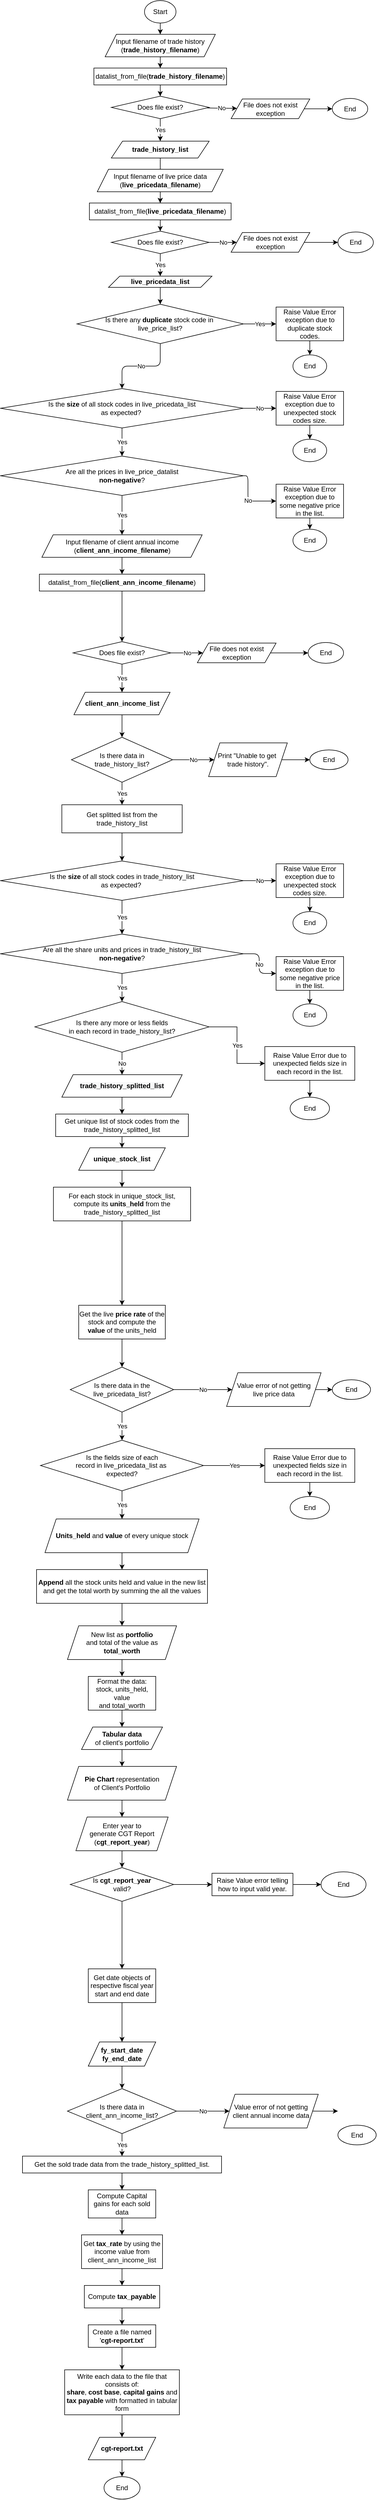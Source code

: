<mxfile version="14.1.9" type="device"><diagram id="C5RBs43oDa-KdzZeNtuy" name="Page-1"><mxGraphModel dx="1038" dy="588" grid="1" gridSize="10" guides="1" tooltips="1" connect="1" arrows="1" fold="1" page="1" pageScale="1" pageWidth="827" pageHeight="1169" math="0" shadow="0"><root><mxCell id="WIyWlLk6GJQsqaUBKTNV-0"/><mxCell id="WIyWlLk6GJQsqaUBKTNV-1" parent="WIyWlLk6GJQsqaUBKTNV-0"/><mxCell id="fbkgNtkCZdpVVK0qftNq-6" value="" style="edgeStyle=orthogonalEdgeStyle;rounded=0;orthogonalLoop=1;jettySize=auto;html=1;" edge="1" parent="WIyWlLk6GJQsqaUBKTNV-1" source="fbkgNtkCZdpVVK0qftNq-0" target="fbkgNtkCZdpVVK0qftNq-4"><mxGeometry relative="1" as="geometry"/></mxCell><mxCell id="fbkgNtkCZdpVVK0qftNq-0" value="Start" style="ellipse;whiteSpace=wrap;html=1;" vertex="1" parent="WIyWlLk6GJQsqaUBKTNV-1"><mxGeometry x="356" y="80" width="56" height="40" as="geometry"/></mxCell><mxCell id="fbkgNtkCZdpVVK0qftNq-8" value="" style="edgeStyle=orthogonalEdgeStyle;rounded=0;orthogonalLoop=1;jettySize=auto;html=1;" edge="1" parent="WIyWlLk6GJQsqaUBKTNV-1" source="fbkgNtkCZdpVVK0qftNq-4" target="fbkgNtkCZdpVVK0qftNq-7"><mxGeometry relative="1" as="geometry"/></mxCell><mxCell id="fbkgNtkCZdpVVK0qftNq-4" value="Input filename of trade history (&lt;b&gt;trade_history_filename&lt;/b&gt;)" style="shape=parallelogram;perimeter=parallelogramPerimeter;whiteSpace=wrap;html=1;fixedSize=1;" vertex="1" parent="WIyWlLk6GJQsqaUBKTNV-1"><mxGeometry x="286" y="140" width="196" height="40" as="geometry"/></mxCell><mxCell id="fbkgNtkCZdpVVK0qftNq-10" value="" style="edgeStyle=orthogonalEdgeStyle;rounded=0;orthogonalLoop=1;jettySize=auto;html=1;" edge="1" parent="WIyWlLk6GJQsqaUBKTNV-1" source="fbkgNtkCZdpVVK0qftNq-7" target="fbkgNtkCZdpVVK0qftNq-9"><mxGeometry relative="1" as="geometry"/></mxCell><mxCell id="fbkgNtkCZdpVVK0qftNq-7" value="datalist_from_file(&lt;b&gt;trade_history_filename&lt;/b&gt;)" style="rounded=0;whiteSpace=wrap;html=1;" vertex="1" parent="WIyWlLk6GJQsqaUBKTNV-1"><mxGeometry x="266" y="200" width="236" height="30" as="geometry"/></mxCell><mxCell id="fbkgNtkCZdpVVK0qftNq-9" value="Does file exist?" style="rhombus;whiteSpace=wrap;html=1;" vertex="1" parent="WIyWlLk6GJQsqaUBKTNV-1"><mxGeometry x="297" y="250" width="174" height="40" as="geometry"/></mxCell><mxCell id="fbkgNtkCZdpVVK0qftNq-12" value="Yes" style="endArrow=classic;html=1;entryX=0.5;entryY=0;entryDx=0;entryDy=0;" edge="1" parent="WIyWlLk6GJQsqaUBKTNV-1" source="fbkgNtkCZdpVVK0qftNq-9" target="fbkgNtkCZdpVVK0qftNq-13"><mxGeometry width="50" height="50" relative="1" as="geometry"><mxPoint x="384" y="340" as="sourcePoint"/><mxPoint x="384" y="330" as="targetPoint"/></mxGeometry></mxCell><mxCell id="fbkgNtkCZdpVVK0qftNq-32" value="" style="edgeStyle=orthogonalEdgeStyle;rounded=0;orthogonalLoop=1;jettySize=auto;html=1;" edge="1" parent="WIyWlLk6GJQsqaUBKTNV-1" source="fbkgNtkCZdpVVK0qftNq-13" target="fbkgNtkCZdpVVK0qftNq-21"><mxGeometry relative="1" as="geometry"/></mxCell><mxCell id="fbkgNtkCZdpVVK0qftNq-13" value="&lt;b&gt;trade_history_list&lt;/b&gt;" style="shape=parallelogram;perimeter=parallelogramPerimeter;whiteSpace=wrap;html=1;fixedSize=1;" vertex="1" parent="WIyWlLk6GJQsqaUBKTNV-1"><mxGeometry x="297" y="330" width="174" height="30" as="geometry"/></mxCell><mxCell id="fbkgNtkCZdpVVK0qftNq-14" value="No" style="endArrow=classic;html=1;" edge="1" parent="WIyWlLk6GJQsqaUBKTNV-1" source="fbkgNtkCZdpVVK0qftNq-9" target="fbkgNtkCZdpVVK0qftNq-15"><mxGeometry width="50" height="50" relative="1" as="geometry"><mxPoint x="471" y="320" as="sourcePoint"/><mxPoint x="541.711" y="270" as="targetPoint"/></mxGeometry></mxCell><mxCell id="fbkgNtkCZdpVVK0qftNq-17" value="" style="edgeStyle=orthogonalEdgeStyle;rounded=0;orthogonalLoop=1;jettySize=auto;html=1;" edge="1" parent="WIyWlLk6GJQsqaUBKTNV-1" source="fbkgNtkCZdpVVK0qftNq-15" target="fbkgNtkCZdpVVK0qftNq-16"><mxGeometry relative="1" as="geometry"/></mxCell><mxCell id="fbkgNtkCZdpVVK0qftNq-15" value="File does not exist&lt;br&gt;exception" style="shape=parallelogram;perimeter=parallelogramPerimeter;whiteSpace=wrap;html=1;fixedSize=1;" vertex="1" parent="WIyWlLk6GJQsqaUBKTNV-1"><mxGeometry x="510" y="255" width="140" height="35" as="geometry"/></mxCell><mxCell id="fbkgNtkCZdpVVK0qftNq-16" value="End" style="ellipse;whiteSpace=wrap;html=1;" vertex="1" parent="WIyWlLk6GJQsqaUBKTNV-1"><mxGeometry x="690" y="254" width="63" height="37" as="geometry"/></mxCell><mxCell id="fbkgNtkCZdpVVK0qftNq-18" value="" style="edgeStyle=orthogonalEdgeStyle;rounded=0;orthogonalLoop=1;jettySize=auto;html=1;" edge="1" parent="WIyWlLk6GJQsqaUBKTNV-1" source="fbkgNtkCZdpVVK0qftNq-19" target="fbkgNtkCZdpVVK0qftNq-21"><mxGeometry relative="1" as="geometry"/></mxCell><mxCell id="fbkgNtkCZdpVVK0qftNq-19" value="Input filename of live price data (&lt;b&gt;live_pricedata_filename&lt;/b&gt;)" style="shape=parallelogram;perimeter=parallelogramPerimeter;whiteSpace=wrap;html=1;fixedSize=1;" vertex="1" parent="WIyWlLk6GJQsqaUBKTNV-1"><mxGeometry x="272" y="380" width="224" height="40" as="geometry"/></mxCell><mxCell id="fbkgNtkCZdpVVK0qftNq-20" value="" style="edgeStyle=orthogonalEdgeStyle;rounded=0;orthogonalLoop=1;jettySize=auto;html=1;" edge="1" parent="WIyWlLk6GJQsqaUBKTNV-1" source="fbkgNtkCZdpVVK0qftNq-21" target="fbkgNtkCZdpVVK0qftNq-22"><mxGeometry relative="1" as="geometry"/></mxCell><mxCell id="fbkgNtkCZdpVVK0qftNq-21" value="datalist_from_file(&lt;b&gt;live_pricedata_filename&lt;/b&gt;)" style="rounded=0;whiteSpace=wrap;html=1;" vertex="1" parent="WIyWlLk6GJQsqaUBKTNV-1"><mxGeometry x="258" y="440" width="252" height="30" as="geometry"/></mxCell><mxCell id="fbkgNtkCZdpVVK0qftNq-22" value="Does file exist?" style="rhombus;whiteSpace=wrap;html=1;" vertex="1" parent="WIyWlLk6GJQsqaUBKTNV-1"><mxGeometry x="297" y="490" width="174" height="40" as="geometry"/></mxCell><mxCell id="fbkgNtkCZdpVVK0qftNq-23" value="Yes" style="endArrow=classic;html=1;entryX=0.5;entryY=0;entryDx=0;entryDy=0;" edge="1" parent="WIyWlLk6GJQsqaUBKTNV-1" source="fbkgNtkCZdpVVK0qftNq-22" target="fbkgNtkCZdpVVK0qftNq-24"><mxGeometry width="50" height="50" relative="1" as="geometry"><mxPoint x="384" y="580" as="sourcePoint"/><mxPoint x="384" y="570" as="targetPoint"/></mxGeometry></mxCell><mxCell id="fbkgNtkCZdpVVK0qftNq-35" value="" style="edgeStyle=orthogonalEdgeStyle;rounded=0;orthogonalLoop=1;jettySize=auto;html=1;" edge="1" parent="WIyWlLk6GJQsqaUBKTNV-1" source="fbkgNtkCZdpVVK0qftNq-24" target="fbkgNtkCZdpVVK0qftNq-34"><mxGeometry relative="1" as="geometry"/></mxCell><mxCell id="fbkgNtkCZdpVVK0qftNq-24" value="&lt;b&gt;live_pricedata_list&lt;/b&gt;" style="shape=parallelogram;perimeter=parallelogramPerimeter;whiteSpace=wrap;html=1;fixedSize=1;" vertex="1" parent="WIyWlLk6GJQsqaUBKTNV-1"><mxGeometry x="292" y="570" width="184" height="20" as="geometry"/></mxCell><mxCell id="fbkgNtkCZdpVVK0qftNq-25" value="No" style="endArrow=classic;html=1;" edge="1" parent="WIyWlLk6GJQsqaUBKTNV-1" source="fbkgNtkCZdpVVK0qftNq-22" target="fbkgNtkCZdpVVK0qftNq-27"><mxGeometry width="50" height="50" relative="1" as="geometry"><mxPoint x="471" y="560" as="sourcePoint"/><mxPoint x="541.711" y="510" as="targetPoint"/></mxGeometry></mxCell><mxCell id="fbkgNtkCZdpVVK0qftNq-26" value="" style="edgeStyle=orthogonalEdgeStyle;rounded=0;orthogonalLoop=1;jettySize=auto;html=1;" edge="1" parent="WIyWlLk6GJQsqaUBKTNV-1" source="fbkgNtkCZdpVVK0qftNq-27" target="fbkgNtkCZdpVVK0qftNq-28"><mxGeometry relative="1" as="geometry"/></mxCell><mxCell id="fbkgNtkCZdpVVK0qftNq-27" value="File does not exist&lt;br&gt;exception" style="shape=parallelogram;perimeter=parallelogramPerimeter;whiteSpace=wrap;html=1;fixedSize=1;" vertex="1" parent="WIyWlLk6GJQsqaUBKTNV-1"><mxGeometry x="510" y="492.5" width="140" height="35" as="geometry"/></mxCell><mxCell id="fbkgNtkCZdpVVK0qftNq-28" value="End" style="ellipse;whiteSpace=wrap;html=1;" vertex="1" parent="WIyWlLk6GJQsqaUBKTNV-1"><mxGeometry x="700" y="491.5" width="63" height="37" as="geometry"/></mxCell><mxCell id="fbkgNtkCZdpVVK0qftNq-34" value="Is there any &lt;b&gt;duplicate &lt;/b&gt;stock code in&amp;nbsp;&lt;br&gt;live_price_list?" style="rhombus;whiteSpace=wrap;html=1;" vertex="1" parent="WIyWlLk6GJQsqaUBKTNV-1"><mxGeometry x="236" y="620" width="296" height="70" as="geometry"/></mxCell><mxCell id="fbkgNtkCZdpVVK0qftNq-36" value="Yes" style="endArrow=classic;html=1;entryX=0;entryY=0.5;entryDx=0;entryDy=0;" edge="1" parent="WIyWlLk6GJQsqaUBKTNV-1" source="fbkgNtkCZdpVVK0qftNq-34" target="fbkgNtkCZdpVVK0qftNq-39"><mxGeometry width="50" height="50" relative="1" as="geometry"><mxPoint x="532" y="705" as="sourcePoint"/><mxPoint x="580" y="655" as="targetPoint"/></mxGeometry></mxCell><mxCell id="fbkgNtkCZdpVVK0qftNq-37" value="No" style="endArrow=classic;html=1;entryX=0.5;entryY=0;entryDx=0;entryDy=0;" edge="1" parent="WIyWlLk6GJQsqaUBKTNV-1" source="fbkgNtkCZdpVVK0qftNq-34" target="fbkgNtkCZdpVVK0qftNq-43"><mxGeometry width="50" height="50" relative="1" as="geometry"><mxPoint x="384" y="740" as="sourcePoint"/><mxPoint x="384" y="740" as="targetPoint"/><Array as="points"><mxPoint x="384" y="730"/><mxPoint x="316" y="730"/></Array></mxGeometry></mxCell><mxCell id="fbkgNtkCZdpVVK0qftNq-41" value="" style="edgeStyle=orthogonalEdgeStyle;rounded=0;orthogonalLoop=1;jettySize=auto;html=1;" edge="1" parent="WIyWlLk6GJQsqaUBKTNV-1" source="fbkgNtkCZdpVVK0qftNq-39" target="fbkgNtkCZdpVVK0qftNq-40"><mxGeometry relative="1" as="geometry"/></mxCell><mxCell id="fbkgNtkCZdpVVK0qftNq-39" value="Raise Value Error exception due to duplicate stock codes." style="rounded=0;whiteSpace=wrap;html=1;" vertex="1" parent="WIyWlLk6GJQsqaUBKTNV-1"><mxGeometry x="590" y="625" width="120" height="60" as="geometry"/></mxCell><mxCell id="fbkgNtkCZdpVVK0qftNq-40" value="End" style="ellipse;whiteSpace=wrap;html=1;" vertex="1" parent="WIyWlLk6GJQsqaUBKTNV-1"><mxGeometry x="620" y="710" width="60" height="40" as="geometry"/></mxCell><mxCell id="fbkgNtkCZdpVVK0qftNq-43" value="Is the &lt;b&gt;size &lt;/b&gt;of all stock codes in live_pricedata_list&lt;br&gt;as expected?&amp;nbsp;" style="rhombus;whiteSpace=wrap;html=1;" vertex="1" parent="WIyWlLk6GJQsqaUBKTNV-1"><mxGeometry x="100" y="770" width="432" height="70" as="geometry"/></mxCell><mxCell id="fbkgNtkCZdpVVK0qftNq-44" value="No" style="endArrow=classic;html=1;entryX=0;entryY=0.5;entryDx=0;entryDy=0;" edge="1" parent="WIyWlLk6GJQsqaUBKTNV-1" source="fbkgNtkCZdpVVK0qftNq-43" target="fbkgNtkCZdpVVK0qftNq-47"><mxGeometry width="50" height="50" relative="1" as="geometry"><mxPoint x="532" y="855" as="sourcePoint"/><mxPoint x="580" y="805" as="targetPoint"/></mxGeometry></mxCell><mxCell id="fbkgNtkCZdpVVK0qftNq-45" value="Yes" style="endArrow=classic;html=1;entryX=0.5;entryY=0;entryDx=0;entryDy=0;" edge="1" parent="WIyWlLk6GJQsqaUBKTNV-1" source="fbkgNtkCZdpVVK0qftNq-43" target="fbkgNtkCZdpVVK0qftNq-49"><mxGeometry width="50" height="50" relative="1" as="geometry"><mxPoint x="384" y="890" as="sourcePoint"/><mxPoint x="316" y="890" as="targetPoint"/><Array as="points"><mxPoint x="316" y="850"/></Array></mxGeometry></mxCell><mxCell id="fbkgNtkCZdpVVK0qftNq-46" value="" style="edgeStyle=orthogonalEdgeStyle;rounded=0;orthogonalLoop=1;jettySize=auto;html=1;" edge="1" parent="WIyWlLk6GJQsqaUBKTNV-1" source="fbkgNtkCZdpVVK0qftNq-47" target="fbkgNtkCZdpVVK0qftNq-48"><mxGeometry relative="1" as="geometry"/></mxCell><mxCell id="fbkgNtkCZdpVVK0qftNq-47" value="Raise Value Error exception due to unexpected stock codes size." style="rounded=0;whiteSpace=wrap;html=1;" vertex="1" parent="WIyWlLk6GJQsqaUBKTNV-1"><mxGeometry x="590" y="775" width="120" height="60" as="geometry"/></mxCell><mxCell id="fbkgNtkCZdpVVK0qftNq-48" value="End" style="ellipse;whiteSpace=wrap;html=1;" vertex="1" parent="WIyWlLk6GJQsqaUBKTNV-1"><mxGeometry x="620" y="860" width="60" height="40" as="geometry"/></mxCell><mxCell id="fbkgNtkCZdpVVK0qftNq-49" value="Are all the prices in live_price_datalist &lt;br&gt;&lt;b&gt;non-negative&lt;/b&gt;?" style="rhombus;whiteSpace=wrap;html=1;" vertex="1" parent="WIyWlLk6GJQsqaUBKTNV-1"><mxGeometry x="100" y="890" width="432" height="70" as="geometry"/></mxCell><mxCell id="fbkgNtkCZdpVVK0qftNq-50" value="No" style="endArrow=classic;html=1;entryX=0;entryY=0.5;entryDx=0;entryDy=0;" edge="1" parent="WIyWlLk6GJQsqaUBKTNV-1" source="fbkgNtkCZdpVVK0qftNq-49" target="fbkgNtkCZdpVVK0qftNq-53"><mxGeometry width="50" height="50" relative="1" as="geometry"><mxPoint x="532" y="1015" as="sourcePoint"/><mxPoint x="580" y="965" as="targetPoint"/><Array as="points"><mxPoint x="540" y="925"/><mxPoint x="540" y="970"/></Array></mxGeometry></mxCell><mxCell id="fbkgNtkCZdpVVK0qftNq-51" value="Yes" style="endArrow=classic;html=1;entryX=0.5;entryY=0;entryDx=0;entryDy=0;" edge="1" parent="WIyWlLk6GJQsqaUBKTNV-1" source="fbkgNtkCZdpVVK0qftNq-49" target="fbkgNtkCZdpVVK0qftNq-56"><mxGeometry width="50" height="50" relative="1" as="geometry"><mxPoint x="384" y="1050" as="sourcePoint"/><mxPoint x="316" y="1020" as="targetPoint"/><Array as="points"><mxPoint x="316" y="1010"/></Array></mxGeometry></mxCell><mxCell id="fbkgNtkCZdpVVK0qftNq-52" value="" style="edgeStyle=orthogonalEdgeStyle;rounded=0;orthogonalLoop=1;jettySize=auto;html=1;" edge="1" parent="WIyWlLk6GJQsqaUBKTNV-1" source="fbkgNtkCZdpVVK0qftNq-53" target="fbkgNtkCZdpVVK0qftNq-54"><mxGeometry relative="1" as="geometry"/></mxCell><mxCell id="fbkgNtkCZdpVVK0qftNq-53" value="Raise Value Error exception due to some negative price in the list." style="rounded=0;whiteSpace=wrap;html=1;" vertex="1" parent="WIyWlLk6GJQsqaUBKTNV-1"><mxGeometry x="590" y="940" width="120" height="60" as="geometry"/></mxCell><mxCell id="fbkgNtkCZdpVVK0qftNq-54" value="End" style="ellipse;whiteSpace=wrap;html=1;" vertex="1" parent="WIyWlLk6GJQsqaUBKTNV-1"><mxGeometry x="620" y="1020" width="60" height="40" as="geometry"/></mxCell><mxCell id="fbkgNtkCZdpVVK0qftNq-55" value="" style="edgeStyle=orthogonalEdgeStyle;rounded=0;orthogonalLoop=1;jettySize=auto;html=1;" edge="1" parent="WIyWlLk6GJQsqaUBKTNV-1" source="fbkgNtkCZdpVVK0qftNq-56" target="fbkgNtkCZdpVVK0qftNq-58"><mxGeometry relative="1" as="geometry"/></mxCell><mxCell id="fbkgNtkCZdpVVK0qftNq-56" value="Input filename of client annual income (&lt;b&gt;client_ann_income_filename&lt;/b&gt;)" style="shape=parallelogram;perimeter=parallelogramPerimeter;whiteSpace=wrap;html=1;fixedSize=1;" vertex="1" parent="WIyWlLk6GJQsqaUBKTNV-1"><mxGeometry x="173.5" y="1030" width="285" height="40" as="geometry"/></mxCell><mxCell id="fbkgNtkCZdpVVK0qftNq-57" value="" style="edgeStyle=orthogonalEdgeStyle;rounded=0;orthogonalLoop=1;jettySize=auto;html=1;" edge="1" parent="WIyWlLk6GJQsqaUBKTNV-1" source="fbkgNtkCZdpVVK0qftNq-58" target="fbkgNtkCZdpVVK0qftNq-59"><mxGeometry relative="1" as="geometry"/></mxCell><mxCell id="fbkgNtkCZdpVVK0qftNq-58" value="datalist_from_file(&lt;b&gt;client_ann_income_filename&lt;/b&gt;)" style="rounded=0;whiteSpace=wrap;html=1;" vertex="1" parent="WIyWlLk6GJQsqaUBKTNV-1"><mxGeometry x="169" y="1100" width="294" height="30" as="geometry"/></mxCell><mxCell id="fbkgNtkCZdpVVK0qftNq-59" value="Does file exist?" style="rhombus;whiteSpace=wrap;html=1;" vertex="1" parent="WIyWlLk6GJQsqaUBKTNV-1"><mxGeometry x="229" y="1220" width="174" height="40" as="geometry"/></mxCell><mxCell id="fbkgNtkCZdpVVK0qftNq-60" value="Yes" style="endArrow=classic;html=1;entryX=0.5;entryY=0;entryDx=0;entryDy=0;" edge="1" parent="WIyWlLk6GJQsqaUBKTNV-1" source="fbkgNtkCZdpVVK0qftNq-59" target="fbkgNtkCZdpVVK0qftNq-66"><mxGeometry width="50" height="50" relative="1" as="geometry"><mxPoint x="317" y="1300" as="sourcePoint"/><mxPoint x="316" y="1330" as="targetPoint"/></mxGeometry></mxCell><mxCell id="fbkgNtkCZdpVVK0qftNq-61" value="No" style="endArrow=classic;html=1;" edge="1" parent="WIyWlLk6GJQsqaUBKTNV-1" source="fbkgNtkCZdpVVK0qftNq-59" target="fbkgNtkCZdpVVK0qftNq-63"><mxGeometry width="50" height="50" relative="1" as="geometry"><mxPoint x="404" y="1280" as="sourcePoint"/><mxPoint x="474.711" y="1230" as="targetPoint"/></mxGeometry></mxCell><mxCell id="fbkgNtkCZdpVVK0qftNq-62" value="" style="edgeStyle=orthogonalEdgeStyle;rounded=0;orthogonalLoop=1;jettySize=auto;html=1;" edge="1" parent="WIyWlLk6GJQsqaUBKTNV-1" source="fbkgNtkCZdpVVK0qftNq-63" target="fbkgNtkCZdpVVK0qftNq-64"><mxGeometry relative="1" as="geometry"/></mxCell><mxCell id="fbkgNtkCZdpVVK0qftNq-63" value="File does not exist&lt;br&gt;exception" style="shape=parallelogram;perimeter=parallelogramPerimeter;whiteSpace=wrap;html=1;fixedSize=1;" vertex="1" parent="WIyWlLk6GJQsqaUBKTNV-1"><mxGeometry x="450" y="1222.5" width="140" height="35" as="geometry"/></mxCell><mxCell id="fbkgNtkCZdpVVK0qftNq-64" value="End" style="ellipse;whiteSpace=wrap;html=1;" vertex="1" parent="WIyWlLk6GJQsqaUBKTNV-1"><mxGeometry x="647" y="1221.5" width="63" height="37" as="geometry"/></mxCell><mxCell id="fbkgNtkCZdpVVK0qftNq-68" value="" style="edgeStyle=orthogonalEdgeStyle;rounded=0;orthogonalLoop=1;jettySize=auto;html=1;" edge="1" parent="WIyWlLk6GJQsqaUBKTNV-1" source="fbkgNtkCZdpVVK0qftNq-66" target="fbkgNtkCZdpVVK0qftNq-67"><mxGeometry relative="1" as="geometry"/></mxCell><mxCell id="fbkgNtkCZdpVVK0qftNq-66" value="&lt;b&gt;client_ann_income_list&lt;/b&gt;" style="shape=parallelogram;perimeter=parallelogramPerimeter;whiteSpace=wrap;html=1;fixedSize=1;" vertex="1" parent="WIyWlLk6GJQsqaUBKTNV-1"><mxGeometry x="230.5" y="1310" width="171" height="40" as="geometry"/></mxCell><mxCell id="fbkgNtkCZdpVVK0qftNq-70" value="No" style="edgeStyle=orthogonalEdgeStyle;rounded=0;orthogonalLoop=1;jettySize=auto;html=1;" edge="1" parent="WIyWlLk6GJQsqaUBKTNV-1" source="fbkgNtkCZdpVVK0qftNq-67" target="fbkgNtkCZdpVVK0qftNq-69"><mxGeometry relative="1" as="geometry"/></mxCell><mxCell id="fbkgNtkCZdpVVK0qftNq-74" value="Yes" style="edgeStyle=orthogonalEdgeStyle;rounded=0;orthogonalLoop=1;jettySize=auto;html=1;" edge="1" parent="WIyWlLk6GJQsqaUBKTNV-1" source="fbkgNtkCZdpVVK0qftNq-67" target="fbkgNtkCZdpVVK0qftNq-73"><mxGeometry relative="1" as="geometry"/></mxCell><mxCell id="fbkgNtkCZdpVVK0qftNq-67" value="Is there data in &lt;br&gt;trade_history_list?" style="rhombus;whiteSpace=wrap;html=1;" vertex="1" parent="WIyWlLk6GJQsqaUBKTNV-1"><mxGeometry x="226" y="1390" width="180" height="80" as="geometry"/></mxCell><mxCell id="fbkgNtkCZdpVVK0qftNq-72" value="" style="edgeStyle=orthogonalEdgeStyle;rounded=0;orthogonalLoop=1;jettySize=auto;html=1;" edge="1" parent="WIyWlLk6GJQsqaUBKTNV-1" source="fbkgNtkCZdpVVK0qftNq-69" target="fbkgNtkCZdpVVK0qftNq-71"><mxGeometry relative="1" as="geometry"/></mxCell><mxCell id="fbkgNtkCZdpVVK0qftNq-69" value="Print &quot;Unable to get&amp;nbsp;&lt;br&gt;trade history&quot;." style="shape=parallelogram;perimeter=parallelogramPerimeter;whiteSpace=wrap;html=1;fixedSize=1;" vertex="1" parent="WIyWlLk6GJQsqaUBKTNV-1"><mxGeometry x="470" y="1400" width="140" height="60" as="geometry"/></mxCell><mxCell id="fbkgNtkCZdpVVK0qftNq-71" value="End" style="ellipse;whiteSpace=wrap;html=1;" vertex="1" parent="WIyWlLk6GJQsqaUBKTNV-1"><mxGeometry x="650" y="1412.5" width="68" height="35" as="geometry"/></mxCell><mxCell id="fbkgNtkCZdpVVK0qftNq-87" value="" style="edgeStyle=orthogonalEdgeStyle;rounded=0;orthogonalLoop=1;jettySize=auto;html=1;" edge="1" parent="WIyWlLk6GJQsqaUBKTNV-1" source="fbkgNtkCZdpVVK0qftNq-73" target="fbkgNtkCZdpVVK0qftNq-75"><mxGeometry relative="1" as="geometry"/></mxCell><mxCell id="fbkgNtkCZdpVVK0qftNq-73" value="Get splitted list from the trade_history_list" style="rounded=0;whiteSpace=wrap;html=1;" vertex="1" parent="WIyWlLk6GJQsqaUBKTNV-1"><mxGeometry x="209" y="1510" width="214" height="50" as="geometry"/></mxCell><mxCell id="fbkgNtkCZdpVVK0qftNq-75" value="Is the &lt;b&gt;size &lt;/b&gt;of all stock codes in trade_history_list&lt;br&gt;as expected?&amp;nbsp;" style="rhombus;whiteSpace=wrap;html=1;" vertex="1" parent="WIyWlLk6GJQsqaUBKTNV-1"><mxGeometry x="100" y="1610" width="432" height="70" as="geometry"/></mxCell><mxCell id="fbkgNtkCZdpVVK0qftNq-76" value="No" style="endArrow=classic;html=1;entryX=0;entryY=0.5;entryDx=0;entryDy=0;" edge="1" parent="WIyWlLk6GJQsqaUBKTNV-1" source="fbkgNtkCZdpVVK0qftNq-75" target="fbkgNtkCZdpVVK0qftNq-79"><mxGeometry width="50" height="50" relative="1" as="geometry"><mxPoint x="532" y="1695" as="sourcePoint"/><mxPoint x="580" y="1645" as="targetPoint"/></mxGeometry></mxCell><mxCell id="fbkgNtkCZdpVVK0qftNq-77" value="Yes" style="endArrow=classic;html=1;entryX=0.5;entryY=0;entryDx=0;entryDy=0;" edge="1" parent="WIyWlLk6GJQsqaUBKTNV-1" source="fbkgNtkCZdpVVK0qftNq-75" target="fbkgNtkCZdpVVK0qftNq-81"><mxGeometry width="50" height="50" relative="1" as="geometry"><mxPoint x="384" y="1730" as="sourcePoint"/><mxPoint x="316" y="1730" as="targetPoint"/><Array as="points"><mxPoint x="316" y="1690"/></Array></mxGeometry></mxCell><mxCell id="fbkgNtkCZdpVVK0qftNq-78" value="" style="edgeStyle=orthogonalEdgeStyle;rounded=0;orthogonalLoop=1;jettySize=auto;html=1;" edge="1" parent="WIyWlLk6GJQsqaUBKTNV-1" source="fbkgNtkCZdpVVK0qftNq-79" target="fbkgNtkCZdpVVK0qftNq-80"><mxGeometry relative="1" as="geometry"/></mxCell><mxCell id="fbkgNtkCZdpVVK0qftNq-79" value="Raise Value Error exception due to unexpected stock codes size." style="rounded=0;whiteSpace=wrap;html=1;" vertex="1" parent="WIyWlLk6GJQsqaUBKTNV-1"><mxGeometry x="590" y="1615" width="120" height="60" as="geometry"/></mxCell><mxCell id="fbkgNtkCZdpVVK0qftNq-80" value="End" style="ellipse;whiteSpace=wrap;html=1;" vertex="1" parent="WIyWlLk6GJQsqaUBKTNV-1"><mxGeometry x="620" y="1700" width="60" height="40" as="geometry"/></mxCell><mxCell id="fbkgNtkCZdpVVK0qftNq-81" value="Are all the share units and prices in trade_history_list&lt;br&gt;&lt;b&gt;non-negative&lt;/b&gt;?" style="rhombus;whiteSpace=wrap;html=1;" vertex="1" parent="WIyWlLk6GJQsqaUBKTNV-1"><mxGeometry x="100" y="1740" width="432" height="70" as="geometry"/></mxCell><mxCell id="fbkgNtkCZdpVVK0qftNq-82" value="No" style="endArrow=classic;html=1;entryX=0;entryY=0.5;entryDx=0;entryDy=0;exitX=1;exitY=0.5;exitDx=0;exitDy=0;" edge="1" parent="WIyWlLk6GJQsqaUBKTNV-1" source="fbkgNtkCZdpVVK0qftNq-81" target="fbkgNtkCZdpVVK0qftNq-85"><mxGeometry width="50" height="50" relative="1" as="geometry"><mxPoint x="532" y="1855" as="sourcePoint"/><mxPoint x="580" y="1805" as="targetPoint"/><Array as="points"><mxPoint x="560" y="1775"/><mxPoint x="560" y="1810"/></Array></mxGeometry></mxCell><mxCell id="fbkgNtkCZdpVVK0qftNq-83" value="Yes" style="endArrow=classic;html=1;entryX=0.5;entryY=0;entryDx=0;entryDy=0;" edge="1" parent="WIyWlLk6GJQsqaUBKTNV-1" source="fbkgNtkCZdpVVK0qftNq-81" target="fbkgNtkCZdpVVK0qftNq-88"><mxGeometry width="50" height="50" relative="1" as="geometry"><mxPoint x="384" y="1890" as="sourcePoint"/><mxPoint x="316" y="1870" as="targetPoint"/><Array as="points"><mxPoint x="316" y="1850"/></Array></mxGeometry></mxCell><mxCell id="fbkgNtkCZdpVVK0qftNq-84" value="" style="edgeStyle=orthogonalEdgeStyle;rounded=0;orthogonalLoop=1;jettySize=auto;html=1;" edge="1" parent="WIyWlLk6GJQsqaUBKTNV-1" source="fbkgNtkCZdpVVK0qftNq-85" target="fbkgNtkCZdpVVK0qftNq-86"><mxGeometry relative="1" as="geometry"/></mxCell><mxCell id="fbkgNtkCZdpVVK0qftNq-85" value="Raise Value Error exception due to some negative price in the list." style="rounded=0;whiteSpace=wrap;html=1;" vertex="1" parent="WIyWlLk6GJQsqaUBKTNV-1"><mxGeometry x="590" y="1780" width="120" height="60" as="geometry"/></mxCell><mxCell id="fbkgNtkCZdpVVK0qftNq-86" value="End" style="ellipse;whiteSpace=wrap;html=1;" vertex="1" parent="WIyWlLk6GJQsqaUBKTNV-1"><mxGeometry x="620" y="1864" width="60" height="40" as="geometry"/></mxCell><mxCell id="fbkgNtkCZdpVVK0qftNq-92" value="Yes" style="edgeStyle=orthogonalEdgeStyle;rounded=0;orthogonalLoop=1;jettySize=auto;html=1;" edge="1" parent="WIyWlLk6GJQsqaUBKTNV-1" source="fbkgNtkCZdpVVK0qftNq-88" target="fbkgNtkCZdpVVK0qftNq-89"><mxGeometry relative="1" as="geometry"/></mxCell><mxCell id="fbkgNtkCZdpVVK0qftNq-94" value="No" style="edgeStyle=orthogonalEdgeStyle;rounded=0;orthogonalLoop=1;jettySize=auto;html=1;" edge="1" parent="WIyWlLk6GJQsqaUBKTNV-1" source="fbkgNtkCZdpVVK0qftNq-88" target="fbkgNtkCZdpVVK0qftNq-93"><mxGeometry relative="1" as="geometry"/></mxCell><mxCell id="fbkgNtkCZdpVVK0qftNq-88" value="Is there any more or less fields &lt;br&gt;in each record in trade_history_list?" style="rhombus;whiteSpace=wrap;html=1;" vertex="1" parent="WIyWlLk6GJQsqaUBKTNV-1"><mxGeometry x="161" y="1860" width="310" height="90" as="geometry"/></mxCell><mxCell id="fbkgNtkCZdpVVK0qftNq-91" value="" style="edgeStyle=orthogonalEdgeStyle;rounded=0;orthogonalLoop=1;jettySize=auto;html=1;" edge="1" parent="WIyWlLk6GJQsqaUBKTNV-1" source="fbkgNtkCZdpVVK0qftNq-89" target="fbkgNtkCZdpVVK0qftNq-90"><mxGeometry relative="1" as="geometry"/></mxCell><mxCell id="fbkgNtkCZdpVVK0qftNq-89" value="Raise Value Error due to unexpected fields size in each record in the list." style="rounded=0;whiteSpace=wrap;html=1;" vertex="1" parent="WIyWlLk6GJQsqaUBKTNV-1"><mxGeometry x="570" y="1940" width="160" height="60" as="geometry"/></mxCell><mxCell id="fbkgNtkCZdpVVK0qftNq-90" value="End" style="ellipse;whiteSpace=wrap;html=1;" vertex="1" parent="WIyWlLk6GJQsqaUBKTNV-1"><mxGeometry x="615" y="2030" width="70" height="40" as="geometry"/></mxCell><mxCell id="fbkgNtkCZdpVVK0qftNq-96" value="" style="edgeStyle=orthogonalEdgeStyle;rounded=0;orthogonalLoop=1;jettySize=auto;html=1;" edge="1" parent="WIyWlLk6GJQsqaUBKTNV-1" source="fbkgNtkCZdpVVK0qftNq-93" target="fbkgNtkCZdpVVK0qftNq-95"><mxGeometry relative="1" as="geometry"/></mxCell><mxCell id="fbkgNtkCZdpVVK0qftNq-93" value="&#10;&#10;&lt;b style=&quot;color: rgb(0, 0, 0); font-family: helvetica; font-size: 12px; font-style: normal; letter-spacing: normal; text-align: center; text-indent: 0px; text-transform: none; word-spacing: 0px; background-color: rgb(248, 249, 250);&quot;&gt;trade_history_splitted_list&lt;/b&gt;&#10;&#10;" style="shape=parallelogram;perimeter=parallelogramPerimeter;whiteSpace=wrap;html=1;fixedSize=1;" vertex="1" parent="WIyWlLk6GJQsqaUBKTNV-1"><mxGeometry x="209" y="1990" width="214" height="40" as="geometry"/></mxCell><mxCell id="fbkgNtkCZdpVVK0qftNq-98" value="" style="edgeStyle=orthogonalEdgeStyle;rounded=0;orthogonalLoop=1;jettySize=auto;html=1;" edge="1" parent="WIyWlLk6GJQsqaUBKTNV-1" source="fbkgNtkCZdpVVK0qftNq-95" target="fbkgNtkCZdpVVK0qftNq-97"><mxGeometry relative="1" as="geometry"/></mxCell><mxCell id="fbkgNtkCZdpVVK0qftNq-95" value="Get unique list of stock codes from the trade_history_splitted_list" style="rounded=0;whiteSpace=wrap;html=1;" vertex="1" parent="WIyWlLk6GJQsqaUBKTNV-1"><mxGeometry x="198" y="2060" width="236" height="40" as="geometry"/></mxCell><mxCell id="fbkgNtkCZdpVVK0qftNq-100" value="" style="edgeStyle=orthogonalEdgeStyle;rounded=0;orthogonalLoop=1;jettySize=auto;html=1;" edge="1" parent="WIyWlLk6GJQsqaUBKTNV-1" source="fbkgNtkCZdpVVK0qftNq-97" target="fbkgNtkCZdpVVK0qftNq-99"><mxGeometry relative="1" as="geometry"/></mxCell><mxCell id="fbkgNtkCZdpVVK0qftNq-97" value="&lt;b&gt;unique_stock_list&lt;/b&gt;" style="shape=parallelogram;perimeter=parallelogramPerimeter;whiteSpace=wrap;html=1;fixedSize=1;" vertex="1" parent="WIyWlLk6GJQsqaUBKTNV-1"><mxGeometry x="239" y="2120" width="154" height="40" as="geometry"/></mxCell><mxCell id="fbkgNtkCZdpVVK0qftNq-102" value="" style="edgeStyle=orthogonalEdgeStyle;rounded=0;orthogonalLoop=1;jettySize=auto;html=1;" edge="1" parent="WIyWlLk6GJQsqaUBKTNV-1" source="fbkgNtkCZdpVVK0qftNq-99" target="fbkgNtkCZdpVVK0qftNq-101"><mxGeometry relative="1" as="geometry"/></mxCell><mxCell id="fbkgNtkCZdpVVK0qftNq-99" value="For each stock in unique_stock_list,&lt;br&gt;compute its &lt;b&gt;units_held &lt;/b&gt;from the trade_history_splitted_list" style="rounded=0;whiteSpace=wrap;html=1;" vertex="1" parent="WIyWlLk6GJQsqaUBKTNV-1"><mxGeometry x="194" y="2190" width="244" height="60" as="geometry"/></mxCell><mxCell id="fbkgNtkCZdpVVK0qftNq-104" value="" style="edgeStyle=orthogonalEdgeStyle;rounded=0;orthogonalLoop=1;jettySize=auto;html=1;" edge="1" parent="WIyWlLk6GJQsqaUBKTNV-1" source="fbkgNtkCZdpVVK0qftNq-101" target="fbkgNtkCZdpVVK0qftNq-103"><mxGeometry relative="1" as="geometry"/></mxCell><mxCell id="fbkgNtkCZdpVVK0qftNq-101" value="Get the live &lt;b&gt;price rate&lt;/b&gt; of the stock and compute the &lt;b&gt;value &lt;/b&gt;of the units_held" style="rounded=0;whiteSpace=wrap;html=1;" vertex="1" parent="WIyWlLk6GJQsqaUBKTNV-1"><mxGeometry x="239" y="2400" width="154" height="60" as="geometry"/></mxCell><mxCell id="fbkgNtkCZdpVVK0qftNq-106" value="Yes" style="edgeStyle=orthogonalEdgeStyle;rounded=0;orthogonalLoop=1;jettySize=auto;html=1;" edge="1" parent="WIyWlLk6GJQsqaUBKTNV-1" source="fbkgNtkCZdpVVK0qftNq-103" target="fbkgNtkCZdpVVK0qftNq-105"><mxGeometry relative="1" as="geometry"/></mxCell><mxCell id="fbkgNtkCZdpVVK0qftNq-103" value="Is there data in the&lt;br&gt;live_pricedata_list?" style="rhombus;whiteSpace=wrap;html=1;" vertex="1" parent="WIyWlLk6GJQsqaUBKTNV-1"><mxGeometry x="224" y="2510" width="184" height="80" as="geometry"/></mxCell><mxCell id="fbkgNtkCZdpVVK0qftNq-108" value="Yes" style="edgeStyle=orthogonalEdgeStyle;rounded=0;orthogonalLoop=1;jettySize=auto;html=1;" edge="1" parent="WIyWlLk6GJQsqaUBKTNV-1" source="fbkgNtkCZdpVVK0qftNq-105" target="fbkgNtkCZdpVVK0qftNq-107"><mxGeometry relative="1" as="geometry"/></mxCell><mxCell id="fbkgNtkCZdpVVK0qftNq-105" value="Is the fields size of each &lt;br&gt;record in live_pricedata_list as&amp;nbsp;&lt;br&gt;expected?" style="rhombus;whiteSpace=wrap;html=1;" vertex="1" parent="WIyWlLk6GJQsqaUBKTNV-1"><mxGeometry x="171" y="2640" width="290" height="90" as="geometry"/></mxCell><mxCell id="fbkgNtkCZdpVVK0qftNq-110" value="" style="edgeStyle=orthogonalEdgeStyle;rounded=0;orthogonalLoop=1;jettySize=auto;html=1;" edge="1" parent="WIyWlLk6GJQsqaUBKTNV-1" source="fbkgNtkCZdpVVK0qftNq-107" target="fbkgNtkCZdpVVK0qftNq-109"><mxGeometry relative="1" as="geometry"/></mxCell><mxCell id="fbkgNtkCZdpVVK0qftNq-107" value="&lt;b&gt;Units_held &lt;/b&gt;and &lt;b&gt;value &lt;/b&gt;of every unique stock" style="shape=parallelogram;perimeter=parallelogramPerimeter;whiteSpace=wrap;html=1;fixedSize=1;" vertex="1" parent="WIyWlLk6GJQsqaUBKTNV-1"><mxGeometry x="179" y="2780" width="274" height="60" as="geometry"/></mxCell><mxCell id="fbkgNtkCZdpVVK0qftNq-112" value="" style="edgeStyle=orthogonalEdgeStyle;rounded=0;orthogonalLoop=1;jettySize=auto;html=1;" edge="1" parent="WIyWlLk6GJQsqaUBKTNV-1" source="fbkgNtkCZdpVVK0qftNq-109" target="fbkgNtkCZdpVVK0qftNq-111"><mxGeometry relative="1" as="geometry"/></mxCell><mxCell id="fbkgNtkCZdpVVK0qftNq-109" value="&lt;b&gt;Append &lt;/b&gt;all the stock units held and value in the new list and get the total worth by summing the all the values" style="rounded=0;whiteSpace=wrap;html=1;" vertex="1" parent="WIyWlLk6GJQsqaUBKTNV-1"><mxGeometry x="164" y="2870" width="304" height="60" as="geometry"/></mxCell><mxCell id="fbkgNtkCZdpVVK0qftNq-123" value="" style="edgeStyle=orthogonalEdgeStyle;rounded=0;orthogonalLoop=1;jettySize=auto;html=1;" edge="1" parent="WIyWlLk6GJQsqaUBKTNV-1" source="fbkgNtkCZdpVVK0qftNq-111" target="fbkgNtkCZdpVVK0qftNq-122"><mxGeometry relative="1" as="geometry"/></mxCell><mxCell id="fbkgNtkCZdpVVK0qftNq-111" value="New list as &lt;b&gt;portfolio&lt;/b&gt;&lt;br&gt;and total of the value as &lt;b&gt;total_worth&lt;/b&gt;" style="shape=parallelogram;perimeter=parallelogramPerimeter;whiteSpace=wrap;html=1;fixedSize=1;" vertex="1" parent="WIyWlLk6GJQsqaUBKTNV-1"><mxGeometry x="219" y="2970" width="194" height="60" as="geometry"/></mxCell><mxCell id="fbkgNtkCZdpVVK0qftNq-113" value="Yes" style="edgeStyle=orthogonalEdgeStyle;rounded=0;orthogonalLoop=1;jettySize=auto;html=1;exitX=1;exitY=0.5;exitDx=0;exitDy=0;" edge="1" parent="WIyWlLk6GJQsqaUBKTNV-1" target="fbkgNtkCZdpVVK0qftNq-115" source="fbkgNtkCZdpVVK0qftNq-105"><mxGeometry relative="1" as="geometry"><mxPoint x="471" y="2680" as="sourcePoint"/></mxGeometry></mxCell><mxCell id="fbkgNtkCZdpVVK0qftNq-114" value="" style="edgeStyle=orthogonalEdgeStyle;rounded=0;orthogonalLoop=1;jettySize=auto;html=1;" edge="1" parent="WIyWlLk6GJQsqaUBKTNV-1" source="fbkgNtkCZdpVVK0qftNq-115" target="fbkgNtkCZdpVVK0qftNq-116"><mxGeometry relative="1" as="geometry"/></mxCell><mxCell id="fbkgNtkCZdpVVK0qftNq-115" value="Raise Value Error due to unexpected fields size in each record in the list." style="rounded=0;whiteSpace=wrap;html=1;" vertex="1" parent="WIyWlLk6GJQsqaUBKTNV-1"><mxGeometry x="570" y="2655" width="160" height="60" as="geometry"/></mxCell><mxCell id="fbkgNtkCZdpVVK0qftNq-116" value="End" style="ellipse;whiteSpace=wrap;html=1;" vertex="1" parent="WIyWlLk6GJQsqaUBKTNV-1"><mxGeometry x="615" y="2740" width="70" height="40" as="geometry"/></mxCell><mxCell id="fbkgNtkCZdpVVK0qftNq-117" value="No" style="edgeStyle=orthogonalEdgeStyle;rounded=0;orthogonalLoop=1;jettySize=auto;html=1;exitX=1;exitY=0.5;exitDx=0;exitDy=0;" edge="1" parent="WIyWlLk6GJQsqaUBKTNV-1" target="fbkgNtkCZdpVVK0qftNq-119" source="fbkgNtkCZdpVVK0qftNq-103"><mxGeometry relative="1" as="geometry"><mxPoint x="438" y="2540" as="sourcePoint"/></mxGeometry></mxCell><mxCell id="fbkgNtkCZdpVVK0qftNq-118" value="" style="edgeStyle=orthogonalEdgeStyle;rounded=0;orthogonalLoop=1;jettySize=auto;html=1;" edge="1" parent="WIyWlLk6GJQsqaUBKTNV-1" source="fbkgNtkCZdpVVK0qftNq-119" target="fbkgNtkCZdpVVK0qftNq-120"><mxGeometry relative="1" as="geometry"/></mxCell><mxCell id="fbkgNtkCZdpVVK0qftNq-119" value="Value error of not getting&lt;br&gt;live price data" style="shape=parallelogram;perimeter=parallelogramPerimeter;whiteSpace=wrap;html=1;fixedSize=1;" vertex="1" parent="WIyWlLk6GJQsqaUBKTNV-1"><mxGeometry x="502" y="2520" width="168" height="60" as="geometry"/></mxCell><mxCell id="fbkgNtkCZdpVVK0qftNq-120" value="End" style="ellipse;whiteSpace=wrap;html=1;" vertex="1" parent="WIyWlLk6GJQsqaUBKTNV-1"><mxGeometry x="690" y="2532.5" width="68" height="35" as="geometry"/></mxCell><mxCell id="fbkgNtkCZdpVVK0qftNq-125" value="" style="edgeStyle=orthogonalEdgeStyle;rounded=0;orthogonalLoop=1;jettySize=auto;html=1;" edge="1" parent="WIyWlLk6GJQsqaUBKTNV-1" source="fbkgNtkCZdpVVK0qftNq-122" target="fbkgNtkCZdpVVK0qftNq-124"><mxGeometry relative="1" as="geometry"/></mxCell><mxCell id="fbkgNtkCZdpVVK0qftNq-122" value="Format the data:&lt;br&gt;stock, units_held, value&lt;br&gt;and total_worth" style="rounded=0;whiteSpace=wrap;html=1;" vertex="1" parent="WIyWlLk6GJQsqaUBKTNV-1"><mxGeometry x="256" y="3060" width="120" height="60" as="geometry"/></mxCell><mxCell id="fbkgNtkCZdpVVK0qftNq-127" value="" style="edgeStyle=orthogonalEdgeStyle;rounded=0;orthogonalLoop=1;jettySize=auto;html=1;" edge="1" parent="WIyWlLk6GJQsqaUBKTNV-1" source="fbkgNtkCZdpVVK0qftNq-124" target="fbkgNtkCZdpVVK0qftNq-126"><mxGeometry relative="1" as="geometry"/></mxCell><mxCell id="fbkgNtkCZdpVVK0qftNq-124" value="&lt;b&gt;Tabular data&lt;/b&gt;&lt;br&gt;of client's portfolio" style="shape=parallelogram;perimeter=parallelogramPerimeter;whiteSpace=wrap;html=1;fixedSize=1;" vertex="1" parent="WIyWlLk6GJQsqaUBKTNV-1"><mxGeometry x="244" y="3150" width="144" height="40" as="geometry"/></mxCell><mxCell id="fbkgNtkCZdpVVK0qftNq-129" value="" style="edgeStyle=orthogonalEdgeStyle;rounded=0;orthogonalLoop=1;jettySize=auto;html=1;" edge="1" parent="WIyWlLk6GJQsqaUBKTNV-1" source="fbkgNtkCZdpVVK0qftNq-126" target="fbkgNtkCZdpVVK0qftNq-128"><mxGeometry relative="1" as="geometry"/></mxCell><mxCell id="fbkgNtkCZdpVVK0qftNq-126" value="&lt;b&gt;Pie Chart&lt;/b&gt; representation&lt;br&gt;of Client's Portfolio" style="shape=parallelogram;perimeter=parallelogramPerimeter;whiteSpace=wrap;html=1;fixedSize=1;" vertex="1" parent="WIyWlLk6GJQsqaUBKTNV-1"><mxGeometry x="219" y="3220" width="194" height="60" as="geometry"/></mxCell><mxCell id="fbkgNtkCZdpVVK0qftNq-131" value="" style="edgeStyle=orthogonalEdgeStyle;rounded=0;orthogonalLoop=1;jettySize=auto;html=1;" edge="1" parent="WIyWlLk6GJQsqaUBKTNV-1" source="fbkgNtkCZdpVVK0qftNq-128" target="fbkgNtkCZdpVVK0qftNq-130"><mxGeometry relative="1" as="geometry"/></mxCell><mxCell id="fbkgNtkCZdpVVK0qftNq-128" value="Enter year to&lt;br&gt;generate CGT Report (&lt;b&gt;cgt_report_year&lt;/b&gt;)" style="shape=parallelogram;perimeter=parallelogramPerimeter;whiteSpace=wrap;html=1;fixedSize=1;" vertex="1" parent="WIyWlLk6GJQsqaUBKTNV-1"><mxGeometry x="234" y="3310" width="164" height="60" as="geometry"/></mxCell><mxCell id="fbkgNtkCZdpVVK0qftNq-133" value="" style="edgeStyle=orthogonalEdgeStyle;rounded=0;orthogonalLoop=1;jettySize=auto;html=1;" edge="1" parent="WIyWlLk6GJQsqaUBKTNV-1" source="fbkgNtkCZdpVVK0qftNq-130" target="fbkgNtkCZdpVVK0qftNq-132"><mxGeometry relative="1" as="geometry"/></mxCell><mxCell id="fbkgNtkCZdpVVK0qftNq-137" value="" style="edgeStyle=orthogonalEdgeStyle;rounded=0;orthogonalLoop=1;jettySize=auto;html=1;" edge="1" parent="WIyWlLk6GJQsqaUBKTNV-1" source="fbkgNtkCZdpVVK0qftNq-130" target="fbkgNtkCZdpVVK0qftNq-136"><mxGeometry relative="1" as="geometry"/></mxCell><mxCell id="fbkgNtkCZdpVVK0qftNq-130" value="Is&amp;nbsp;&lt;b&gt;cgt_report_year&lt;/b&gt;&lt;br&gt;valid?" style="rhombus;whiteSpace=wrap;html=1;" vertex="1" parent="WIyWlLk6GJQsqaUBKTNV-1"><mxGeometry x="224" y="3400" width="184" height="60" as="geometry"/></mxCell><mxCell id="fbkgNtkCZdpVVK0qftNq-135" value="" style="edgeStyle=orthogonalEdgeStyle;rounded=0;orthogonalLoop=1;jettySize=auto;html=1;" edge="1" parent="WIyWlLk6GJQsqaUBKTNV-1" source="fbkgNtkCZdpVVK0qftNq-132" target="fbkgNtkCZdpVVK0qftNq-134"><mxGeometry relative="1" as="geometry"/></mxCell><mxCell id="fbkgNtkCZdpVVK0qftNq-132" value="Raise Value error telling&lt;br&gt;how to input valid year." style="rounded=0;whiteSpace=wrap;html=1;" vertex="1" parent="WIyWlLk6GJQsqaUBKTNV-1"><mxGeometry x="476" y="3410" width="144" height="40" as="geometry"/></mxCell><mxCell id="fbkgNtkCZdpVVK0qftNq-134" value="End" style="ellipse;whiteSpace=wrap;html=1;" vertex="1" parent="WIyWlLk6GJQsqaUBKTNV-1"><mxGeometry x="670" y="3407.5" width="80" height="45" as="geometry"/></mxCell><mxCell id="fbkgNtkCZdpVVK0qftNq-139" value="" style="edgeStyle=orthogonalEdgeStyle;rounded=0;orthogonalLoop=1;jettySize=auto;html=1;" edge="1" parent="WIyWlLk6GJQsqaUBKTNV-1" source="fbkgNtkCZdpVVK0qftNq-136" target="fbkgNtkCZdpVVK0qftNq-138"><mxGeometry relative="1" as="geometry"/></mxCell><mxCell id="fbkgNtkCZdpVVK0qftNq-136" value="Get date objects of respective fiscal year start and end date" style="rounded=0;whiteSpace=wrap;html=1;" vertex="1" parent="WIyWlLk6GJQsqaUBKTNV-1"><mxGeometry x="256" y="3580" width="120" height="60" as="geometry"/></mxCell><mxCell id="fbkgNtkCZdpVVK0qftNq-141" value="" style="edgeStyle=orthogonalEdgeStyle;rounded=0;orthogonalLoop=1;jettySize=auto;html=1;" edge="1" parent="WIyWlLk6GJQsqaUBKTNV-1" source="fbkgNtkCZdpVVK0qftNq-138" target="fbkgNtkCZdpVVK0qftNq-140"><mxGeometry relative="1" as="geometry"/></mxCell><mxCell id="fbkgNtkCZdpVVK0qftNq-138" value="&lt;b&gt;fy_start_date&lt;br&gt;fy_end_date&lt;/b&gt;" style="shape=parallelogram;perimeter=parallelogramPerimeter;whiteSpace=wrap;html=1;fixedSize=1;" vertex="1" parent="WIyWlLk6GJQsqaUBKTNV-1"><mxGeometry x="256" y="3710" width="120" height="43" as="geometry"/></mxCell><mxCell id="fbkgNtkCZdpVVK0qftNq-143" value="Yes" style="edgeStyle=orthogonalEdgeStyle;rounded=0;orthogonalLoop=1;jettySize=auto;html=1;" edge="1" parent="WIyWlLk6GJQsqaUBKTNV-1" source="fbkgNtkCZdpVVK0qftNq-140" target="fbkgNtkCZdpVVK0qftNq-142"><mxGeometry relative="1" as="geometry"/></mxCell><mxCell id="fbkgNtkCZdpVVK0qftNq-140" value="Is there data in client_ann_income_list?" style="rhombus;whiteSpace=wrap;html=1;" vertex="1" parent="WIyWlLk6GJQsqaUBKTNV-1"><mxGeometry x="219" y="3793" width="194" height="80" as="geometry"/></mxCell><mxCell id="fbkgNtkCZdpVVK0qftNq-149" value="" style="edgeStyle=orthogonalEdgeStyle;rounded=0;orthogonalLoop=1;jettySize=auto;html=1;" edge="1" parent="WIyWlLk6GJQsqaUBKTNV-1" source="fbkgNtkCZdpVVK0qftNq-142" target="fbkgNtkCZdpVVK0qftNq-148"><mxGeometry relative="1" as="geometry"/></mxCell><mxCell id="fbkgNtkCZdpVVK0qftNq-142" value="Get the sold trade data from the trade_history_splitted_list.&lt;br&gt;" style="rounded=0;whiteSpace=wrap;html=1;" vertex="1" parent="WIyWlLk6GJQsqaUBKTNV-1"><mxGeometry x="139" y="3913" width="354" height="30" as="geometry"/></mxCell><mxCell id="fbkgNtkCZdpVVK0qftNq-144" value="No" style="edgeStyle=orthogonalEdgeStyle;rounded=0;orthogonalLoop=1;jettySize=auto;html=1;exitX=1;exitY=0.5;exitDx=0;exitDy=0;" edge="1" parent="WIyWlLk6GJQsqaUBKTNV-1" target="fbkgNtkCZdpVVK0qftNq-146" source="fbkgNtkCZdpVVK0qftNq-140"><mxGeometry relative="1" as="geometry"><mxPoint x="420" y="3833" as="sourcePoint"/></mxGeometry></mxCell><mxCell id="fbkgNtkCZdpVVK0qftNq-145" value="" style="edgeStyle=orthogonalEdgeStyle;rounded=0;orthogonalLoop=1;jettySize=auto;html=1;entryX=0;entryY=0.5;entryDx=0;entryDy=0;" edge="1" parent="WIyWlLk6GJQsqaUBKTNV-1" source="fbkgNtkCZdpVVK0qftNq-146"><mxGeometry relative="1" as="geometry"><mxPoint x="700" y="3833" as="targetPoint"/></mxGeometry></mxCell><mxCell id="fbkgNtkCZdpVVK0qftNq-146" value="Value error of not getting&lt;br&gt;client annual income data" style="shape=parallelogram;perimeter=parallelogramPerimeter;whiteSpace=wrap;html=1;fixedSize=1;" vertex="1" parent="WIyWlLk6GJQsqaUBKTNV-1"><mxGeometry x="497" y="3803" width="168" height="60" as="geometry"/></mxCell><mxCell id="fbkgNtkCZdpVVK0qftNq-147" value="End" style="ellipse;whiteSpace=wrap;html=1;" vertex="1" parent="WIyWlLk6GJQsqaUBKTNV-1"><mxGeometry x="700" y="3858" width="68" height="35" as="geometry"/></mxCell><mxCell id="fbkgNtkCZdpVVK0qftNq-151" value="" style="edgeStyle=orthogonalEdgeStyle;rounded=0;orthogonalLoop=1;jettySize=auto;html=1;" edge="1" parent="WIyWlLk6GJQsqaUBKTNV-1" source="fbkgNtkCZdpVVK0qftNq-148" target="fbkgNtkCZdpVVK0qftNq-150"><mxGeometry relative="1" as="geometry"/></mxCell><mxCell id="fbkgNtkCZdpVVK0qftNq-148" value="Compute Capital gains for each sold data" style="rounded=0;whiteSpace=wrap;html=1;" vertex="1" parent="WIyWlLk6GJQsqaUBKTNV-1"><mxGeometry x="256" y="3973" width="120" height="50" as="geometry"/></mxCell><mxCell id="fbkgNtkCZdpVVK0qftNq-153" value="" style="edgeStyle=orthogonalEdgeStyle;rounded=0;orthogonalLoop=1;jettySize=auto;html=1;" edge="1" parent="WIyWlLk6GJQsqaUBKTNV-1" source="fbkgNtkCZdpVVK0qftNq-150" target="fbkgNtkCZdpVVK0qftNq-152"><mxGeometry relative="1" as="geometry"/></mxCell><mxCell id="fbkgNtkCZdpVVK0qftNq-150" value="Get &lt;b&gt;tax_rate &lt;/b&gt;by using the income value from client_ann_income_list" style="rounded=0;whiteSpace=wrap;html=1;" vertex="1" parent="WIyWlLk6GJQsqaUBKTNV-1"><mxGeometry x="244" y="4053" width="144" height="60" as="geometry"/></mxCell><mxCell id="fbkgNtkCZdpVVK0qftNq-156" value="" style="edgeStyle=orthogonalEdgeStyle;rounded=0;orthogonalLoop=1;jettySize=auto;html=1;" edge="1" parent="WIyWlLk6GJQsqaUBKTNV-1" source="fbkgNtkCZdpVVK0qftNq-152" target="fbkgNtkCZdpVVK0qftNq-154"><mxGeometry relative="1" as="geometry"/></mxCell><mxCell id="fbkgNtkCZdpVVK0qftNq-152" value="Compute &lt;b&gt;tax_payable&lt;/b&gt;" style="rounded=0;whiteSpace=wrap;html=1;" vertex="1" parent="WIyWlLk6GJQsqaUBKTNV-1"><mxGeometry x="249" y="4143" width="134" height="40" as="geometry"/></mxCell><mxCell id="fbkgNtkCZdpVVK0qftNq-158" value="" style="edgeStyle=orthogonalEdgeStyle;rounded=0;orthogonalLoop=1;jettySize=auto;html=1;" edge="1" parent="WIyWlLk6GJQsqaUBKTNV-1" source="fbkgNtkCZdpVVK0qftNq-154" target="fbkgNtkCZdpVVK0qftNq-157"><mxGeometry relative="1" as="geometry"/></mxCell><mxCell id="fbkgNtkCZdpVVK0qftNq-154" value="Create a file named '&lt;b&gt;cgt-report.txt&lt;/b&gt;'" style="rounded=0;whiteSpace=wrap;html=1;" vertex="1" parent="WIyWlLk6GJQsqaUBKTNV-1"><mxGeometry x="256" y="4213" width="120" height="40" as="geometry"/></mxCell><mxCell id="fbkgNtkCZdpVVK0qftNq-160" value="" style="edgeStyle=orthogonalEdgeStyle;rounded=0;orthogonalLoop=1;jettySize=auto;html=1;" edge="1" parent="WIyWlLk6GJQsqaUBKTNV-1" source="fbkgNtkCZdpVVK0qftNq-157" target="fbkgNtkCZdpVVK0qftNq-159"><mxGeometry relative="1" as="geometry"/></mxCell><mxCell id="fbkgNtkCZdpVVK0qftNq-157" value="Write each data to the file that consists of:&lt;br&gt;&lt;b&gt;share&lt;/b&gt;, &lt;b&gt;cost base&lt;/b&gt;, &lt;b&gt;capital gains &lt;/b&gt;and &lt;b&gt;tax payable &lt;/b&gt;with formatted in tabular form" style="rounded=0;whiteSpace=wrap;html=1;" vertex="1" parent="WIyWlLk6GJQsqaUBKTNV-1"><mxGeometry x="214" y="4293" width="204" height="80" as="geometry"/></mxCell><mxCell id="fbkgNtkCZdpVVK0qftNq-162" value="" style="edgeStyle=orthogonalEdgeStyle;rounded=0;orthogonalLoop=1;jettySize=auto;html=1;" edge="1" parent="WIyWlLk6GJQsqaUBKTNV-1" source="fbkgNtkCZdpVVK0qftNq-159" target="fbkgNtkCZdpVVK0qftNq-161"><mxGeometry relative="1" as="geometry"/></mxCell><mxCell id="fbkgNtkCZdpVVK0qftNq-159" value="&#10;&#10;&lt;b style=&quot;color: rgb(0, 0, 0); font-family: helvetica; font-size: 12px; font-style: normal; letter-spacing: normal; text-align: center; text-indent: 0px; text-transform: none; word-spacing: 0px; background-color: rgb(248, 249, 250);&quot;&gt;cgt-report.txt&lt;/b&gt;&#10;&#10;" style="shape=parallelogram;perimeter=parallelogramPerimeter;whiteSpace=wrap;html=1;fixedSize=1;" vertex="1" parent="WIyWlLk6GJQsqaUBKTNV-1"><mxGeometry x="256" y="4413" width="120" height="40" as="geometry"/></mxCell><mxCell id="fbkgNtkCZdpVVK0qftNq-161" value="End" style="ellipse;whiteSpace=wrap;html=1;" vertex="1" parent="WIyWlLk6GJQsqaUBKTNV-1"><mxGeometry x="284" y="4483" width="64" height="40" as="geometry"/></mxCell></root></mxGraphModel></diagram></mxfile>
